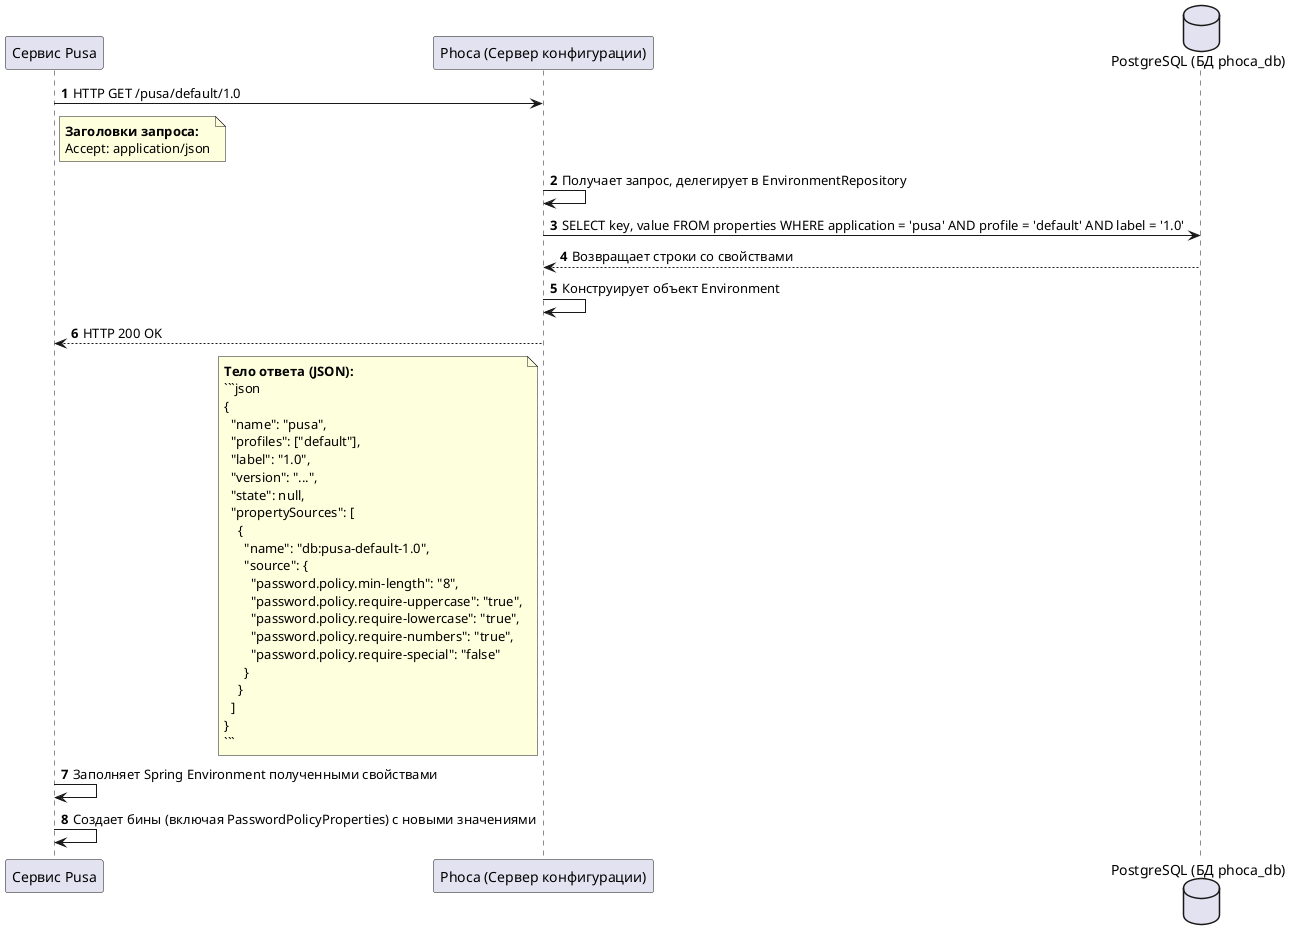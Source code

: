 @startuml
autonumber

participant "Сервис Pusa" as Pusa
participant "Phoca (Сервер конфигурации)" as Phoca
database "PostgreSQL (БД phoca_db)" as Postgres

Pusa -> Phoca: HTTP GET /pusa/default/1.0
note right of Pusa
  **Заголовки запроса:**
  Accept: application/json
end note

Phoca -> Phoca: Получает запрос, делегирует в EnvironmentRepository
Phoca -> Postgres: SELECT key, value FROM properties WHERE application = 'pusa' AND profile = 'default' AND label = '1.0'
Postgres --> Phoca: Возвращает строки со свойствами

Phoca -> Phoca: Конструирует объект Environment

Phoca --> Pusa: HTTP 200 OK
note left of Phoca
  **Тело ответа (JSON):**
  ```json
  {
    "name": "pusa",
    "profiles": ["default"],
    "label": "1.0",
    "version": "...",
    "state": null,
    "propertySources": [
      {
        "name": "db:pusa-default-1.0",
        "source": {
          "password.policy.min-length": "8",
          "password.policy.require-uppercase": "true",
          "password.policy.require-lowercase": "true",
          "password.policy.require-numbers": "true",
          "password.policy.require-special": "false"
        }
      }
    ]
  }
  ```
end note

Pusa -> Pusa: Заполняет Spring Environment полученными свойствами
Pusa -> Pusa: Создает бины (включая PasswordPolicyProperties) с новыми значениями

@enduml
